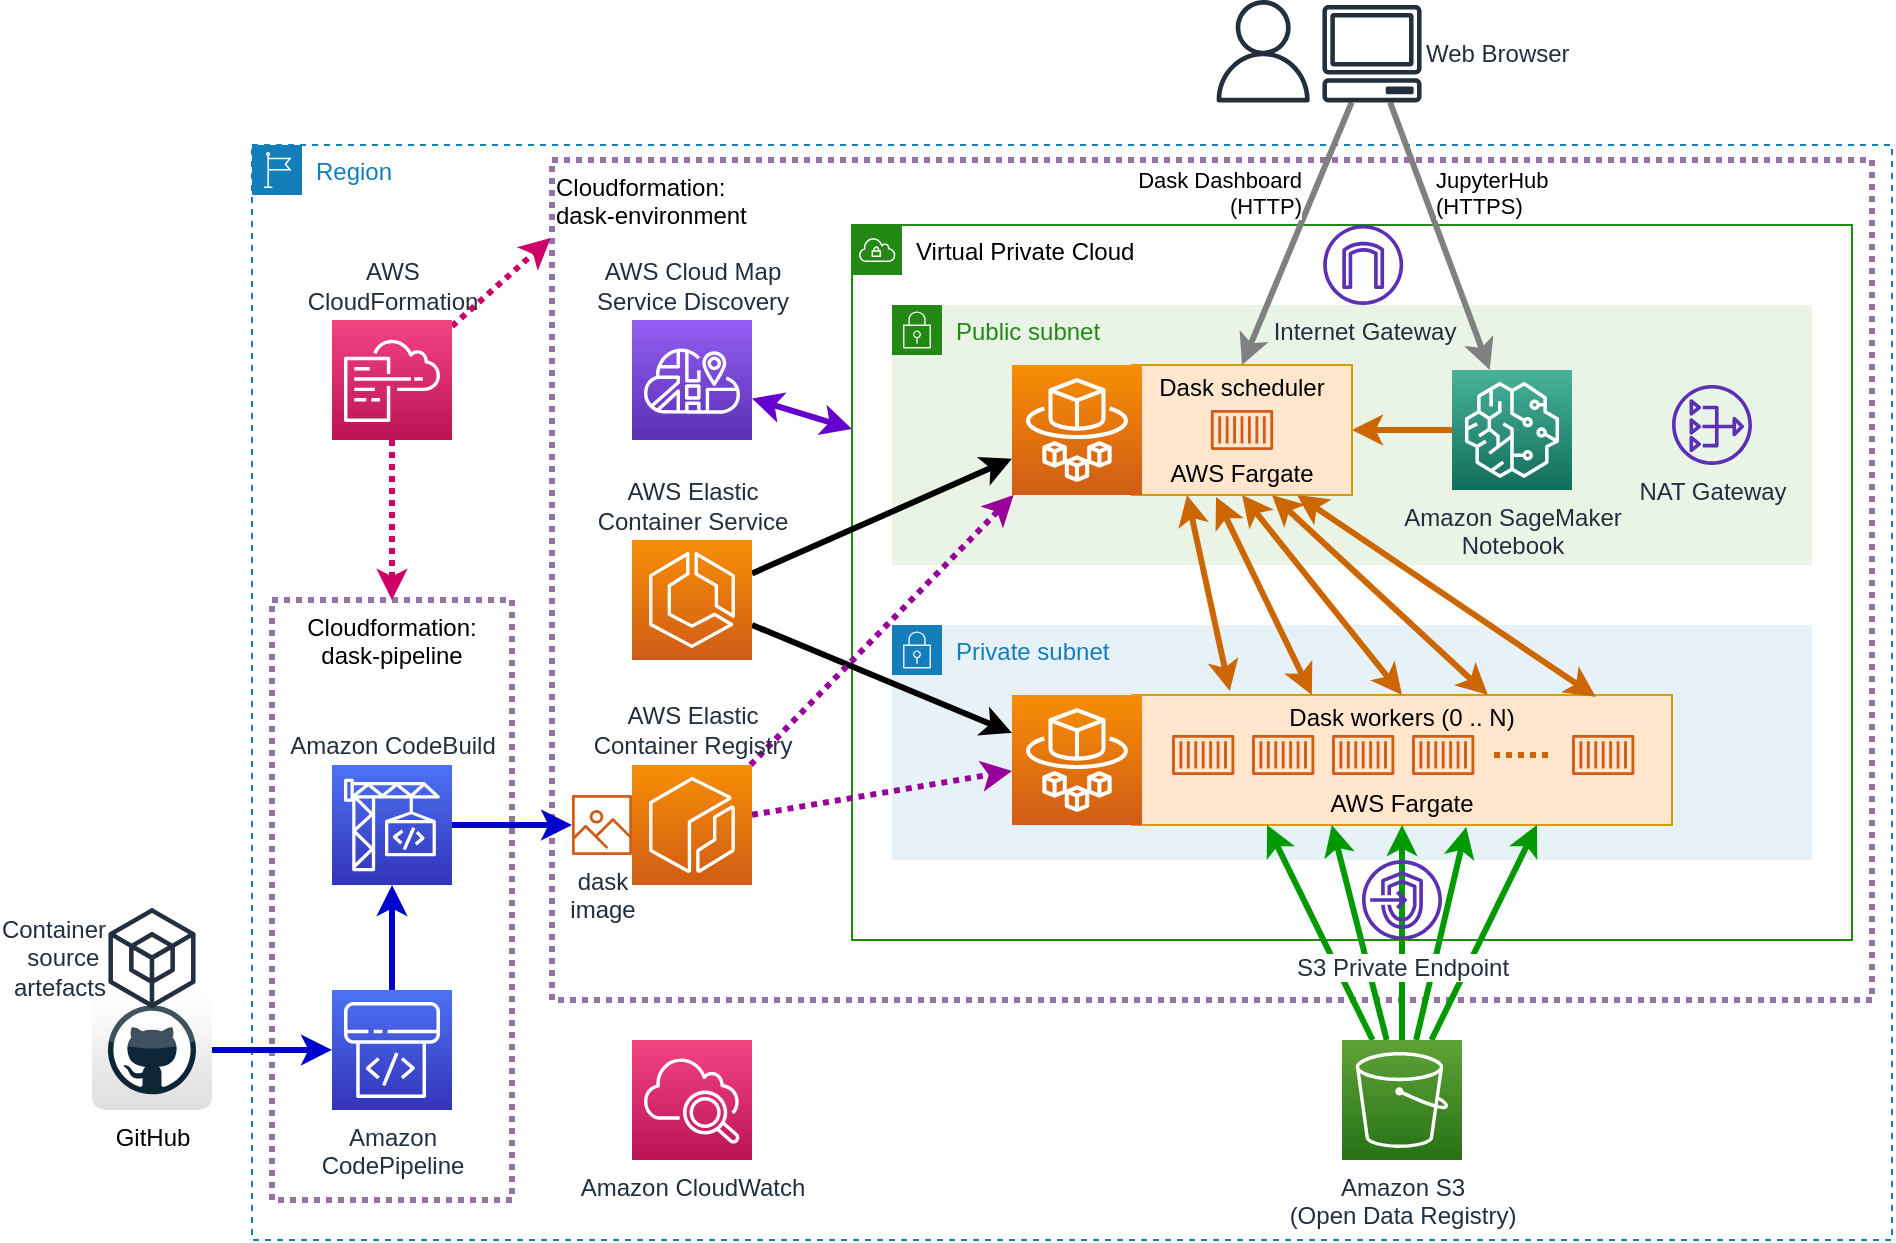 <mxfile version="14.1.8" type="device"><diagram id="vM1j6jhTlQ7wHuLove94" name="Page-1"><mxGraphModel dx="2062" dy="1192" grid="1" gridSize="10" guides="1" tooltips="1" connect="1" arrows="1" fold="1" page="1" pageScale="1" pageWidth="1169" pageHeight="1654" math="0" shadow="0"><root><mxCell id="0"/><mxCell id="1" parent="0"/><mxCell id="vWL_EI34dxPYCH__xB8k-1" value="Region" style="points=[[0,0],[0.25,0],[0.5,0],[0.75,0],[1,0],[1,0.25],[1,0.5],[1,0.75],[1,1],[0.75,1],[0.5,1],[0.25,1],[0,1],[0,0.75],[0,0.5],[0,0.25]];outlineConnect=0;gradientColor=none;html=1;whiteSpace=wrap;fontSize=12;fontStyle=0;shape=mxgraph.aws4.group;grIcon=mxgraph.aws4.group_region;strokeColor=#147EBA;fillColor=none;verticalAlign=top;align=left;spacingLeft=30;fontColor=#147EBA;dashed=1;" vertex="1" parent="1"><mxGeometry x="220" y="312.48" width="820" height="547.52" as="geometry"/></mxCell><mxCell id="vWL_EI34dxPYCH__xB8k-65" value="Cloudformation:&lt;br&gt;dask-environment" style="rounded=0;whiteSpace=wrap;html=1;strokeColor=#9673a6;dashed=1;verticalAlign=top;fillColor=none;strokeWidth=3;dashPattern=1 1;align=left;" vertex="1" parent="1"><mxGeometry x="370" y="320" width="660" height="420" as="geometry"/></mxCell><mxCell id="vWL_EI34dxPYCH__xB8k-62" value="Cloudformation:&lt;br&gt;dask-pipeline" style="rounded=0;whiteSpace=wrap;html=1;strokeColor=#9673a6;dashed=1;verticalAlign=top;fillColor=none;strokeWidth=3;dashPattern=1 1;" vertex="1" parent="1"><mxGeometry x="230" y="540" width="120" height="300" as="geometry"/></mxCell><mxCell id="vWL_EI34dxPYCH__xB8k-2" value="Virtual Private Cloud" style="points=[[0,0],[0.25,0],[0.5,0],[0.75,0],[1,0],[1,0.25],[1,0.5],[1,0.75],[1,1],[0.75,1],[0.5,1],[0.25,1],[0,1],[0,0.75],[0,0.5],[0,0.25]];outlineConnect=0;gradientColor=none;html=1;whiteSpace=wrap;fontSize=12;fontStyle=0;shape=mxgraph.aws4.group;grIcon=mxgraph.aws4.group_vpc;strokeColor=#248814;fillColor=none;verticalAlign=top;align=left;spacingLeft=30;dashed=0;" vertex="1" parent="1"><mxGeometry x="520" y="352.48" width="500" height="357.52" as="geometry"/></mxCell><mxCell id="vWL_EI34dxPYCH__xB8k-3" value="Public subnet" style="points=[[0,0],[0.25,0],[0.5,0],[0.75,0],[1,0],[1,0.25],[1,0.5],[1,0.75],[1,1],[0.75,1],[0.5,1],[0.25,1],[0,1],[0,0.75],[0,0.5],[0,0.25]];outlineConnect=0;gradientColor=none;html=1;whiteSpace=wrap;fontSize=12;fontStyle=0;shape=mxgraph.aws4.group;grIcon=mxgraph.aws4.group_security_group;grStroke=0;strokeColor=#248814;fillColor=#E9F3E6;verticalAlign=top;align=left;spacingLeft=30;fontColor=#248814;dashed=0;" vertex="1" parent="1"><mxGeometry x="540" y="392.48" width="460" height="130" as="geometry"/></mxCell><mxCell id="vWL_EI34dxPYCH__xB8k-4" value="Private subnet" style="points=[[0,0],[0.25,0],[0.5,0],[0.75,0],[1,0],[1,0.25],[1,0.5],[1,0.75],[1,1],[0.75,1],[0.5,1],[0.25,1],[0,1],[0,0.75],[0,0.5],[0,0.25]];outlineConnect=0;gradientColor=none;html=1;whiteSpace=wrap;fontSize=12;fontStyle=0;shape=mxgraph.aws4.group;grIcon=mxgraph.aws4.group_security_group;grStroke=0;strokeColor=#147EBA;fillColor=#E6F2F8;verticalAlign=top;align=left;spacingLeft=30;fontColor=#147EBA;dashed=0;" vertex="1" parent="1"><mxGeometry x="540" y="552.48" width="460" height="117.52" as="geometry"/></mxCell><mxCell id="vWL_EI34dxPYCH__xB8k-6" value="Dask workers (0 .. N)&lt;br&gt;&lt;br&gt;&lt;br&gt;&lt;font style=&quot;font-size: 12px&quot;&gt;AWS Fargate&lt;/font&gt;" style="rounded=0;whiteSpace=wrap;html=1;strokeColor=#d79b00;fillColor=#ffe6cc;" vertex="1" parent="1"><mxGeometry x="660" y="587.48" width="270" height="65" as="geometry"/></mxCell><mxCell id="vWL_EI34dxPYCH__xB8k-5" value="" style="outlineConnect=0;fontColor=#232F3E;gradientColor=#F78E04;gradientDirection=north;fillColor=#D05C17;strokeColor=#ffffff;dashed=0;verticalLabelPosition=bottom;verticalAlign=top;align=center;html=1;fontSize=12;fontStyle=0;aspect=fixed;shape=mxgraph.aws4.resourceIcon;resIcon=mxgraph.aws4.fargate;" vertex="1" parent="1"><mxGeometry x="600" y="587.48" width="65" height="65" as="geometry"/></mxCell><mxCell id="vWL_EI34dxPYCH__xB8k-7" value="" style="outlineConnect=0;fontColor=#232F3E;gradientColor=none;fillColor=#D05C17;strokeColor=none;dashed=0;verticalLabelPosition=bottom;verticalAlign=top;align=center;html=1;fontSize=12;fontStyle=0;aspect=fixed;pointerEvents=1;shape=mxgraph.aws4.container_1;" vertex="1" parent="1"><mxGeometry x="680" y="607.48" width="31.2" height="20" as="geometry"/></mxCell><mxCell id="vWL_EI34dxPYCH__xB8k-8" value="" style="outlineConnect=0;fontColor=#232F3E;gradientColor=none;fillColor=#D05C17;strokeColor=none;dashed=0;verticalLabelPosition=bottom;verticalAlign=top;align=center;html=1;fontSize=12;fontStyle=0;aspect=fixed;pointerEvents=1;shape=mxgraph.aws4.container_1;" vertex="1" parent="1"><mxGeometry x="720" y="607.48" width="31.2" height="20" as="geometry"/></mxCell><mxCell id="vWL_EI34dxPYCH__xB8k-9" value="" style="outlineConnect=0;fontColor=#232F3E;gradientColor=none;fillColor=#D05C17;strokeColor=none;dashed=0;verticalLabelPosition=bottom;verticalAlign=top;align=center;html=1;fontSize=12;fontStyle=0;aspect=fixed;pointerEvents=1;shape=mxgraph.aws4.container_1;" vertex="1" parent="1"><mxGeometry x="760" y="607.48" width="31.2" height="20" as="geometry"/></mxCell><mxCell id="vWL_EI34dxPYCH__xB8k-57" style="edgeStyle=none;rounded=0;orthogonalLoop=1;jettySize=auto;html=1;dashed=1;dashPattern=1 1;startArrow=none;startFill=0;strokeWidth=3;endArrow=none;endFill=0;strokeColor=#CC6600;" edge="1" parent="1"><mxGeometry relative="1" as="geometry"><mxPoint x="841" y="617.48" as="sourcePoint"/><mxPoint x="871" y="617.48" as="targetPoint"/></mxGeometry></mxCell><mxCell id="vWL_EI34dxPYCH__xB8k-10" value="" style="outlineConnect=0;fontColor=#232F3E;gradientColor=none;fillColor=#D05C17;strokeColor=none;dashed=0;verticalLabelPosition=bottom;verticalAlign=top;align=center;html=1;fontSize=12;fontStyle=0;aspect=fixed;pointerEvents=1;shape=mxgraph.aws4.container_1;" vertex="1" parent="1"><mxGeometry x="800" y="607.48" width="31.2" height="20" as="geometry"/></mxCell><mxCell id="vWL_EI34dxPYCH__xB8k-12" value="" style="outlineConnect=0;fontColor=#232F3E;gradientColor=none;fillColor=#D05C17;strokeColor=none;dashed=0;verticalLabelPosition=bottom;verticalAlign=top;align=center;html=1;fontSize=12;fontStyle=0;aspect=fixed;pointerEvents=1;shape=mxgraph.aws4.container_1;" vertex="1" parent="1"><mxGeometry x="880" y="607.48" width="31.2" height="20" as="geometry"/></mxCell><mxCell id="vWL_EI34dxPYCH__xB8k-29" style="edgeStyle=none;rounded=0;orthogonalLoop=1;jettySize=auto;html=1;startArrow=classic;startFill=1;strokeWidth=3;entryX=0.5;entryY=0;entryDx=0;entryDy=0;strokeColor=#CC6600;exitX=0.5;exitY=1;exitDx=0;exitDy=0;" edge="1" parent="1" source="vWL_EI34dxPYCH__xB8k-19" target="vWL_EI34dxPYCH__xB8k-6"><mxGeometry relative="1" as="geometry"><mxPoint x="730" y="587.48" as="targetPoint"/></mxGeometry></mxCell><mxCell id="vWL_EI34dxPYCH__xB8k-19" value="Dask scheduler&lt;br&gt;&lt;br&gt;&lt;br&gt;&lt;span&gt;&lt;font style=&quot;font-size: 12px&quot;&gt;AWS Fargate&lt;/font&gt;&lt;/span&gt;" style="rounded=0;whiteSpace=wrap;html=1;strokeColor=#d79b00;fillColor=#ffe6cc;fontStyle=0" vertex="1" parent="1"><mxGeometry x="660" y="422.48" width="110" height="65" as="geometry"/></mxCell><mxCell id="vWL_EI34dxPYCH__xB8k-18" value="" style="outlineConnect=0;fontColor=#232F3E;gradientColor=#F78E04;gradientDirection=north;fillColor=#D05C17;strokeColor=#ffffff;dashed=0;verticalLabelPosition=bottom;verticalAlign=top;align=center;html=1;fontSize=12;fontStyle=0;aspect=fixed;shape=mxgraph.aws4.resourceIcon;resIcon=mxgraph.aws4.fargate;" vertex="1" parent="1"><mxGeometry x="600" y="422.48" width="65" height="65" as="geometry"/></mxCell><mxCell id="vWL_EI34dxPYCH__xB8k-20" value="" style="outlineConnect=0;fontColor=#232F3E;gradientColor=none;fillColor=#D05C17;strokeColor=none;dashed=0;verticalLabelPosition=bottom;verticalAlign=top;align=center;html=1;fontSize=12;fontStyle=0;aspect=fixed;pointerEvents=1;shape=mxgraph.aws4.container_1;" vertex="1" parent="1"><mxGeometry x="699.4" y="444.98" width="31.2" height="20" as="geometry"/></mxCell><mxCell id="vWL_EI34dxPYCH__xB8k-21" value="NAT Gateway" style="outlineConnect=0;fontColor=#232F3E;gradientColor=none;fillColor=#5A30B5;strokeColor=none;dashed=0;verticalLabelPosition=bottom;verticalAlign=top;align=center;html=1;fontSize=12;fontStyle=0;aspect=fixed;pointerEvents=1;shape=mxgraph.aws4.nat_gateway;" vertex="1" parent="1"><mxGeometry x="930" y="432.48" width="40" height="40" as="geometry"/></mxCell><mxCell id="vWL_EI34dxPYCH__xB8k-23" style="rounded=0;orthogonalLoop=1;jettySize=auto;html=1;strokeWidth=3;" edge="1" parent="1" source="vWL_EI34dxPYCH__xB8k-22" target="vWL_EI34dxPYCH__xB8k-18"><mxGeometry relative="1" as="geometry"/></mxCell><mxCell id="vWL_EI34dxPYCH__xB8k-24" style="edgeStyle=none;rounded=0;orthogonalLoop=1;jettySize=auto;html=1;strokeWidth=3;" edge="1" parent="1" source="vWL_EI34dxPYCH__xB8k-22" target="vWL_EI34dxPYCH__xB8k-5"><mxGeometry relative="1" as="geometry"/></mxCell><mxCell id="vWL_EI34dxPYCH__xB8k-22" value="AWS Elastic&lt;br&gt;Container Service" style="outlineConnect=0;fontColor=#232F3E;gradientColor=#F78E04;gradientDirection=north;fillColor=#D05C17;strokeColor=#ffffff;dashed=0;verticalLabelPosition=top;verticalAlign=bottom;align=center;html=1;fontSize=12;fontStyle=0;aspect=fixed;shape=mxgraph.aws4.resourceIcon;resIcon=mxgraph.aws4.ecs;labelPosition=center;" vertex="1" parent="1"><mxGeometry x="410" y="510" width="60" height="60" as="geometry"/></mxCell><mxCell id="vWL_EI34dxPYCH__xB8k-54" style="edgeStyle=none;rounded=0;orthogonalLoop=1;jettySize=auto;html=1;startArrow=none;startFill=0;strokeColor=#990099;strokeWidth=3;dashed=1;dashPattern=1 1;" edge="1" parent="1" source="vWL_EI34dxPYCH__xB8k-25" target="vWL_EI34dxPYCH__xB8k-18"><mxGeometry relative="1" as="geometry"/></mxCell><mxCell id="vWL_EI34dxPYCH__xB8k-55" style="edgeStyle=none;rounded=0;orthogonalLoop=1;jettySize=auto;html=1;startArrow=none;startFill=0;strokeColor=#990099;strokeWidth=3;dashed=1;dashPattern=1 1;" edge="1" parent="1" source="vWL_EI34dxPYCH__xB8k-25" target="vWL_EI34dxPYCH__xB8k-5"><mxGeometry relative="1" as="geometry"/></mxCell><mxCell id="vWL_EI34dxPYCH__xB8k-25" value="AWS Elastic&lt;br&gt;Container Registry" style="outlineConnect=0;fontColor=#232F3E;gradientColor=#F78E04;gradientDirection=north;fillColor=#D05C17;strokeColor=#ffffff;dashed=0;verticalLabelPosition=top;verticalAlign=bottom;align=center;html=1;fontSize=12;fontStyle=0;aspect=fixed;shape=mxgraph.aws4.resourceIcon;resIcon=mxgraph.aws4.ecr;labelPosition=center;" vertex="1" parent="1"><mxGeometry x="410" y="622.48" width="60" height="60" as="geometry"/></mxCell><mxCell id="vWL_EI34dxPYCH__xB8k-26" value="Internet Gateway" style="outlineConnect=0;fontColor=#232F3E;gradientColor=none;fillColor=#5A30B5;strokeColor=none;dashed=0;verticalLabelPosition=bottom;verticalAlign=top;align=center;html=1;fontSize=12;fontStyle=0;aspect=fixed;pointerEvents=1;shape=mxgraph.aws4.internet_gateway;labelPosition=center;" vertex="1" parent="1"><mxGeometry x="755.6" y="352.48" width="40" height="40" as="geometry"/></mxCell><mxCell id="vWL_EI34dxPYCH__xB8k-28" style="edgeStyle=none;rounded=0;orthogonalLoop=1;jettySize=auto;html=1;entryX=1;entryY=0.5;entryDx=0;entryDy=0;strokeWidth=3;strokeColor=#CC6600;" edge="1" parent="1" source="vWL_EI34dxPYCH__xB8k-27" target="vWL_EI34dxPYCH__xB8k-19"><mxGeometry relative="1" as="geometry"/></mxCell><mxCell id="vWL_EI34dxPYCH__xB8k-27" value="Amazon SageMaker&lt;br&gt;Notebook" style="outlineConnect=0;fontColor=#232F3E;gradientColor=#4AB29A;gradientDirection=north;fillColor=#116D5B;strokeColor=#ffffff;dashed=0;verticalLabelPosition=bottom;verticalAlign=top;align=center;html=1;fontSize=12;fontStyle=0;aspect=fixed;shape=mxgraph.aws4.resourceIcon;resIcon=mxgraph.aws4.sagemaker;" vertex="1" parent="1"><mxGeometry x="820" y="424.98" width="60" height="60" as="geometry"/></mxCell><mxCell id="vWL_EI34dxPYCH__xB8k-31" style="edgeStyle=none;rounded=0;orthogonalLoop=1;jettySize=auto;html=1;entryX=0.5;entryY=1;entryDx=0;entryDy=0;startArrow=none;startFill=0;strokeWidth=3;strokeColor=#009900;" edge="1" parent="1" source="vWL_EI34dxPYCH__xB8k-30" target="vWL_EI34dxPYCH__xB8k-6"><mxGeometry relative="1" as="geometry"/></mxCell><mxCell id="vWL_EI34dxPYCH__xB8k-37" style="edgeStyle=none;rounded=0;orthogonalLoop=1;jettySize=auto;html=1;entryX=0.37;entryY=1;entryDx=0;entryDy=0;entryPerimeter=0;startArrow=none;startFill=0;strokeWidth=3;strokeColor=#009900;" edge="1" parent="1" source="vWL_EI34dxPYCH__xB8k-30" target="vWL_EI34dxPYCH__xB8k-6"><mxGeometry relative="1" as="geometry"/></mxCell><mxCell id="vWL_EI34dxPYCH__xB8k-38" style="edgeStyle=none;rounded=0;orthogonalLoop=1;jettySize=auto;html=1;entryX=0.619;entryY=1.015;entryDx=0;entryDy=0;entryPerimeter=0;startArrow=none;startFill=0;strokeWidth=3;strokeColor=#009900;" edge="1" parent="1" source="vWL_EI34dxPYCH__xB8k-30" target="vWL_EI34dxPYCH__xB8k-6"><mxGeometry relative="1" as="geometry"/></mxCell><mxCell id="vWL_EI34dxPYCH__xB8k-39" style="edgeStyle=none;rounded=0;orthogonalLoop=1;jettySize=auto;html=1;entryX=0.25;entryY=1;entryDx=0;entryDy=0;startArrow=none;startFill=0;strokeColor=#009900;strokeWidth=3;" edge="1" parent="1" source="vWL_EI34dxPYCH__xB8k-30" target="vWL_EI34dxPYCH__xB8k-6"><mxGeometry relative="1" as="geometry"/></mxCell><mxCell id="vWL_EI34dxPYCH__xB8k-40" style="edgeStyle=none;rounded=0;orthogonalLoop=1;jettySize=auto;html=1;entryX=0.75;entryY=1;entryDx=0;entryDy=0;startArrow=none;startFill=0;strokeColor=#009900;strokeWidth=3;" edge="1" parent="1" source="vWL_EI34dxPYCH__xB8k-30" target="vWL_EI34dxPYCH__xB8k-6"><mxGeometry relative="1" as="geometry"/></mxCell><mxCell id="vWL_EI34dxPYCH__xB8k-30" value="Amazon S3&lt;br&gt;(Open Data Registry)" style="outlineConnect=0;fontColor=#232F3E;gradientColor=#60A337;gradientDirection=north;fillColor=#277116;strokeColor=#ffffff;dashed=0;verticalLabelPosition=bottom;verticalAlign=top;align=center;html=1;fontSize=12;fontStyle=0;aspect=fixed;shape=mxgraph.aws4.resourceIcon;resIcon=mxgraph.aws4.s3;" vertex="1" parent="1"><mxGeometry x="765" y="760" width="60" height="60" as="geometry"/></mxCell><mxCell id="vWL_EI34dxPYCH__xB8k-34" value="Dask Dashboard&lt;br&gt;(HTTP)" style="edgeStyle=none;rounded=0;orthogonalLoop=1;jettySize=auto;html=1;entryX=0.5;entryY=0;entryDx=0;entryDy=0;startArrow=none;startFill=0;strokeWidth=3;labelPosition=left;verticalLabelPosition=top;align=right;verticalAlign=bottom;spacingTop=0;spacingLeft=0;spacingBottom=5;spacingRight=-4;strokeColor=#808080;" edge="1" parent="1" source="vWL_EI34dxPYCH__xB8k-33" target="vWL_EI34dxPYCH__xB8k-19"><mxGeometry relative="1" as="geometry"/></mxCell><mxCell id="vWL_EI34dxPYCH__xB8k-35" value="JupyterHub&lt;br&gt;(HTTPS)" style="edgeStyle=none;rounded=0;orthogonalLoop=1;jettySize=auto;html=1;startArrow=none;startFill=0;strokeWidth=3;labelPosition=right;verticalLabelPosition=top;align=left;verticalAlign=bottom;spacingBottom=6;spacingLeft=-4;strokeColor=#808080;" edge="1" parent="1" source="vWL_EI34dxPYCH__xB8k-33" target="vWL_EI34dxPYCH__xB8k-27"><mxGeometry relative="1" as="geometry"/></mxCell><mxCell id="vWL_EI34dxPYCH__xB8k-33" value="Web Browser" style="outlineConnect=0;fontColor=#232F3E;gradientColor=none;fillColor=#232F3E;strokeColor=none;dashed=0;verticalLabelPosition=middle;verticalAlign=middle;align=left;html=1;fontSize=12;fontStyle=0;aspect=fixed;pointerEvents=1;shape=mxgraph.aws4.client;labelPosition=right;" vertex="1" parent="1"><mxGeometry x="755" y="242.48" width="50" height="48.72" as="geometry"/></mxCell><mxCell id="vWL_EI34dxPYCH__xB8k-36" value="" style="outlineConnect=0;fontColor=#232F3E;gradientColor=none;fillColor=#232F3E;strokeColor=none;dashed=0;verticalLabelPosition=bottom;verticalAlign=top;align=center;html=1;fontSize=12;fontStyle=0;aspect=fixed;pointerEvents=1;shape=mxgraph.aws4.user;" vertex="1" parent="1"><mxGeometry x="700" y="240" width="51.2" height="51.2" as="geometry"/></mxCell><mxCell id="vWL_EI34dxPYCH__xB8k-41" style="edgeStyle=none;rounded=0;orthogonalLoop=1;jettySize=auto;html=1;startArrow=classic;startFill=1;strokeWidth=3;entryX=0.333;entryY=0;entryDx=0;entryDy=0;exitX=0.382;exitY=1.015;exitDx=0;exitDy=0;strokeColor=#CC6600;entryPerimeter=0;exitPerimeter=0;" edge="1" parent="1" source="vWL_EI34dxPYCH__xB8k-19" target="vWL_EI34dxPYCH__xB8k-6"><mxGeometry relative="1" as="geometry"><mxPoint x="744.623" y="497.48" as="sourcePoint"/><mxPoint x="805" y="597.48" as="targetPoint"/></mxGeometry></mxCell><mxCell id="vWL_EI34dxPYCH__xB8k-42" style="edgeStyle=none;rounded=0;orthogonalLoop=1;jettySize=auto;html=1;startArrow=classic;startFill=1;strokeWidth=3;entryX=0.659;entryY=0;entryDx=0;entryDy=0;strokeColor=#CC6600;exitX=0.636;exitY=1;exitDx=0;exitDy=0;entryPerimeter=0;exitPerimeter=0;" edge="1" parent="1" source="vWL_EI34dxPYCH__xB8k-19" target="vWL_EI34dxPYCH__xB8k-6"><mxGeometry relative="1" as="geometry"><mxPoint x="725" y="497.48" as="sourcePoint"/><mxPoint x="737.5" y="597.48" as="targetPoint"/></mxGeometry></mxCell><mxCell id="vWL_EI34dxPYCH__xB8k-50" style="edgeStyle=none;rounded=0;orthogonalLoop=1;jettySize=auto;html=1;startArrow=none;startFill=0;strokeWidth=3;strokeColor=#0000CC;" edge="1" parent="1" source="vWL_EI34dxPYCH__xB8k-44" target="vWL_EI34dxPYCH__xB8k-46"><mxGeometry relative="1" as="geometry"/></mxCell><mxCell id="vWL_EI34dxPYCH__xB8k-44" value="Amazon&lt;br&gt;CodePipeline" style="outlineConnect=0;fontColor=#232F3E;gradientColor=#4D72F3;gradientDirection=north;fillColor=#3334B9;strokeColor=#ffffff;dashed=0;verticalLabelPosition=bottom;verticalAlign=top;align=center;html=1;fontSize=12;fontStyle=0;aspect=fixed;shape=mxgraph.aws4.resourceIcon;resIcon=mxgraph.aws4.codepipeline;labelPosition=center;" vertex="1" parent="1"><mxGeometry x="260" y="734.96" width="60" height="60" as="geometry"/></mxCell><mxCell id="vWL_EI34dxPYCH__xB8k-51" style="edgeStyle=none;rounded=0;orthogonalLoop=1;jettySize=auto;html=1;startArrow=none;startFill=0;strokeColor=#990099;strokeWidth=3;" edge="1" parent="1"><mxGeometry relative="1" as="geometry"><mxPoint x="380" y="652.48" as="sourcePoint"/><mxPoint x="380" y="652.48" as="targetPoint"/></mxGeometry></mxCell><mxCell id="vWL_EI34dxPYCH__xB8k-46" value="Amazon CodeBuild" style="outlineConnect=0;fontColor=#232F3E;gradientColor=#4D72F3;gradientDirection=north;fillColor=#3334B9;strokeColor=#ffffff;dashed=0;verticalLabelPosition=top;verticalAlign=bottom;align=center;html=1;fontSize=12;fontStyle=0;aspect=fixed;shape=mxgraph.aws4.resourceIcon;resIcon=mxgraph.aws4.codebuild;labelPosition=center;" vertex="1" parent="1"><mxGeometry x="260" y="622.48" width="60" height="60" as="geometry"/></mxCell><mxCell id="vWL_EI34dxPYCH__xB8k-47" value="Amazon CloudWatch" style="outlineConnect=0;fontColor=#232F3E;gradientColor=#F34482;gradientDirection=north;fillColor=#BC1356;strokeColor=#ffffff;dashed=0;verticalLabelPosition=bottom;verticalAlign=top;align=center;html=1;fontSize=12;fontStyle=0;aspect=fixed;shape=mxgraph.aws4.resourceIcon;resIcon=mxgraph.aws4.cloudwatch_2;" vertex="1" parent="1"><mxGeometry x="410" y="760" width="60" height="60" as="geometry"/></mxCell><mxCell id="vWL_EI34dxPYCH__xB8k-49" style="edgeStyle=none;rounded=0;orthogonalLoop=1;jettySize=auto;html=1;startArrow=none;startFill=0;strokeWidth=3;fontColor=#0000CC;strokeColor=#0000CC;" edge="1" parent="1" source="vWL_EI34dxPYCH__xB8k-48" target="vWL_EI34dxPYCH__xB8k-44"><mxGeometry relative="1" as="geometry"><mxPoint x="290" y="852.48" as="sourcePoint"/></mxGeometry></mxCell><mxCell id="vWL_EI34dxPYCH__xB8k-48" value="GitHub" style="dashed=0;outlineConnect=0;html=1;align=center;labelPosition=center;verticalLabelPosition=bottom;verticalAlign=top;shape=mxgraph.webicons.github;gradientColor=#DFDEDE;aspect=fixed;" vertex="1" parent="1"><mxGeometry x="140" y="734.96" width="60" height="60" as="geometry"/></mxCell><mxCell id="vWL_EI34dxPYCH__xB8k-53" style="edgeStyle=none;rounded=0;orthogonalLoop=1;jettySize=auto;html=1;startArrow=none;startFill=0;strokeColor=#990099;strokeWidth=3;" edge="1" parent="1"><mxGeometry relative="1" as="geometry"><mxPoint x="380" y="652.48" as="sourcePoint"/><mxPoint x="380" y="652.48" as="targetPoint"/></mxGeometry></mxCell><mxCell id="vWL_EI34dxPYCH__xB8k-56" value="Container&lt;br&gt;source&amp;nbsp;&lt;br&gt;artefacts" style="outlineConnect=0;fontColor=#232F3E;gradientColor=none;fillColor=#232F3E;strokeColor=none;dashed=0;verticalLabelPosition=middle;verticalAlign=middle;align=right;html=1;fontSize=12;fontStyle=0;aspect=fixed;pointerEvents=1;shape=mxgraph.aws4.external_sdk;labelPosition=left;" vertex="1" parent="1"><mxGeometry x="148.2" y="694" width="43.59" height="50" as="geometry"/></mxCell><mxCell id="vWL_EI34dxPYCH__xB8k-59" style="edgeStyle=none;rounded=0;orthogonalLoop=1;jettySize=auto;html=1;startArrow=classic;startFill=1;strokeWidth=3;entryX=0.181;entryY=-0.031;entryDx=0;entryDy=0;exitX=0.25;exitY=1;exitDx=0;exitDy=0;strokeColor=#CC6600;entryPerimeter=0;" edge="1" parent="1" source="vWL_EI34dxPYCH__xB8k-19" target="vWL_EI34dxPYCH__xB8k-6"><mxGeometry relative="1" as="geometry"><mxPoint x="725" y="497.48" as="sourcePoint"/><mxPoint x="737.5" y="597.48" as="targetPoint"/></mxGeometry></mxCell><mxCell id="vWL_EI34dxPYCH__xB8k-60" style="edgeStyle=none;rounded=0;orthogonalLoop=1;jettySize=auto;html=1;startArrow=classic;startFill=1;strokeWidth=3;entryX=0.859;entryY=0.015;entryDx=0;entryDy=0;strokeColor=#CC6600;entryPerimeter=0;exitX=0.75;exitY=1;exitDx=0;exitDy=0;" edge="1" parent="1" source="vWL_EI34dxPYCH__xB8k-19" target="vWL_EI34dxPYCH__xB8k-6"><mxGeometry relative="1" as="geometry"><mxPoint x="752.5" y="497.48" as="sourcePoint"/><mxPoint x="872.5" y="597.48" as="targetPoint"/></mxGeometry></mxCell><mxCell id="vWL_EI34dxPYCH__xB8k-52" value="dask&lt;br&gt;image" style="outlineConnect=0;fontColor=#232F3E;gradientColor=none;fillColor=#D05C17;strokeColor=none;dashed=0;verticalLabelPosition=bottom;verticalAlign=top;align=center;html=1;fontSize=12;fontStyle=0;aspect=fixed;pointerEvents=1;shape=mxgraph.aws4.container_registry_image;labelPosition=center;" vertex="1" parent="1"><mxGeometry x="380" y="637.48" width="30" height="30" as="geometry"/></mxCell><mxCell id="vWL_EI34dxPYCH__xB8k-61" style="edgeStyle=none;rounded=0;orthogonalLoop=1;jettySize=auto;html=1;startArrow=none;startFill=0;strokeWidth=3;strokeColor=#0000CC;" edge="1" parent="1" source="vWL_EI34dxPYCH__xB8k-46" target="vWL_EI34dxPYCH__xB8k-52"><mxGeometry relative="1" as="geometry"><mxPoint x="320" y="652.48" as="sourcePoint"/><mxPoint x="350" y="652.48" as="targetPoint"/></mxGeometry></mxCell><mxCell id="vWL_EI34dxPYCH__xB8k-67" style="edgeStyle=none;rounded=0;orthogonalLoop=1;jettySize=auto;html=1;entryX=-0.001;entryY=0.093;entryDx=0;entryDy=0;entryPerimeter=0;dashed=1;dashPattern=1 1;startArrow=none;startFill=0;endArrow=classic;endFill=1;strokeWidth=3;strokeColor=#CC0066;" edge="1" parent="1" source="vWL_EI34dxPYCH__xB8k-63" target="vWL_EI34dxPYCH__xB8k-65"><mxGeometry relative="1" as="geometry"/></mxCell><mxCell id="vWL_EI34dxPYCH__xB8k-68" style="edgeStyle=none;rounded=0;orthogonalLoop=1;jettySize=auto;html=1;entryX=0.5;entryY=0;entryDx=0;entryDy=0;dashed=1;dashPattern=1 1;startArrow=none;startFill=0;endArrow=classic;endFill=1;strokeWidth=3;strokeColor=#CC0066;" edge="1" parent="1" source="vWL_EI34dxPYCH__xB8k-63" target="vWL_EI34dxPYCH__xB8k-62"><mxGeometry relative="1" as="geometry"/></mxCell><mxCell id="vWL_EI34dxPYCH__xB8k-63" value="AWS&lt;br&gt;CloudFormation" style="outlineConnect=0;fontColor=#232F3E;gradientColor=#F34482;gradientDirection=north;fillColor=#BC1356;strokeColor=#ffffff;dashed=0;verticalLabelPosition=top;verticalAlign=bottom;align=center;html=1;fontSize=12;fontStyle=0;aspect=fixed;shape=mxgraph.aws4.resourceIcon;resIcon=mxgraph.aws4.cloudformation;labelPosition=center;" vertex="1" parent="1"><mxGeometry x="260" y="400" width="60" height="60" as="geometry"/></mxCell><mxCell id="vWL_EI34dxPYCH__xB8k-75" style="edgeStyle=none;rounded=0;orthogonalLoop=1;jettySize=auto;html=1;startArrow=classic;startFill=1;endArrow=classic;endFill=1;strokeColor=#6600CC;strokeWidth=3;fontColor=#000000;" edge="1" parent="1" source="vWL_EI34dxPYCH__xB8k-70" target="vWL_EI34dxPYCH__xB8k-2"><mxGeometry relative="1" as="geometry"/></mxCell><mxCell id="vWL_EI34dxPYCH__xB8k-70" value="AWS Cloud Map&lt;br&gt;Service Discovery" style="outlineConnect=0;fontColor=#232F3E;gradientColor=#945DF2;gradientDirection=north;fillColor=#5A30B5;strokeColor=#ffffff;dashed=0;verticalLabelPosition=top;verticalAlign=bottom;align=center;html=1;fontSize=12;fontStyle=0;aspect=fixed;shape=mxgraph.aws4.resourceIcon;resIcon=mxgraph.aws4.cloud_map;dashPattern=1 1;labelPosition=center;" vertex="1" parent="1"><mxGeometry x="410" y="400" width="60" height="60" as="geometry"/></mxCell><mxCell id="vWL_EI34dxPYCH__xB8k-69" value="S3 Private Endpoint" style="outlineConnect=0;fontColor=#232F3E;gradientColor=none;fillColor=#5A30B5;strokeColor=none;dashed=0;verticalLabelPosition=bottom;verticalAlign=top;align=center;html=1;fontSize=12;fontStyle=0;aspect=fixed;pointerEvents=1;shape=mxgraph.aws4.endpoints;dashPattern=1 1;labelPosition=center;labelBackgroundColor=#ffffff;" vertex="1" parent="1"><mxGeometry x="775" y="670" width="40" height="40" as="geometry"/></mxCell></root></mxGraphModel></diagram></mxfile>